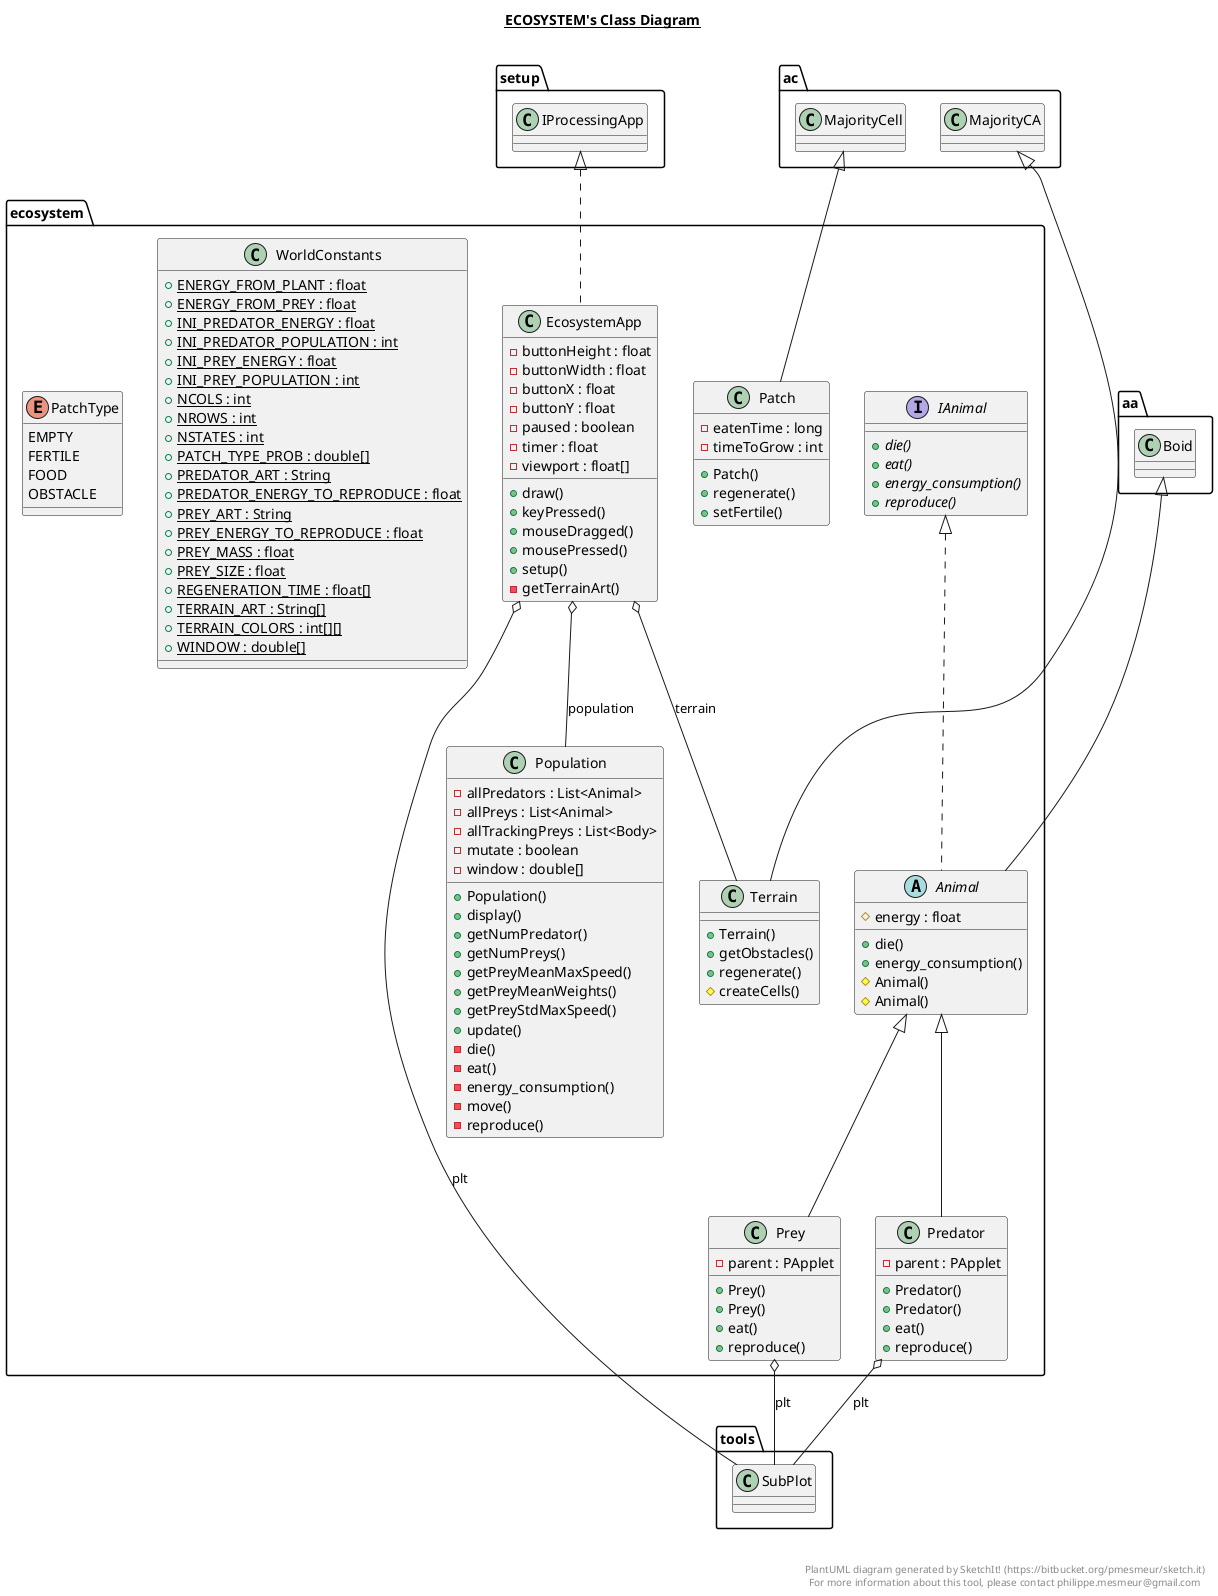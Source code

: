 @startuml

title __ECOSYSTEM's Class Diagram__\n

  namespace ecosystem {
    abstract class ecosystem.Animal {
        # energy : float
        + die()
        + energy_consumption()
        # Animal()
        # Animal()
    }
  }
  

  namespace ecosystem {
    class ecosystem.EcosystemApp {
        - buttonHeight : float
        - buttonWidth : float
        - buttonX : float
        - buttonY : float
        - paused : boolean
        - timer : float
        - viewport : float[]
        + draw()
        + keyPressed()
        + mouseDragged()
        + mousePressed()
        + setup()
        - getTerrainArt()
    }
  }
  

  namespace ecosystem {
    interface ecosystem.IAnimal {
        {abstract} + die()
        {abstract} + eat()
        {abstract} + energy_consumption()
        {abstract} + reproduce()
    }
  }
  

  namespace ecosystem {
    class ecosystem.Patch {
        - eatenTime : long
        - timeToGrow : int
        + Patch()
        + regenerate()
        + setFertile()
    }
  }
  

  namespace ecosystem {
    class ecosystem.Population {
        - allPredators : List<Animal>
        - allPreys : List<Animal>
        - allTrackingPreys : List<Body>
        - mutate : boolean
        - window : double[]
        + Population()
        + display()
        + getNumPredator()
        + getNumPreys()
        + getPreyMeanMaxSpeed()
        + getPreyMeanWeights()
        + getPreyStdMaxSpeed()
        + update()
        - die()
        - eat()
        - energy_consumption()
        - move()
        - reproduce()
    }
  }
  

  namespace ecosystem {
    class ecosystem.Predator {
        - parent : PApplet
        + Predator()
        + Predator()
        + eat()
        + reproduce()
    }
  }
  

  namespace ecosystem {
    class ecosystem.Prey {
        - parent : PApplet
        + Prey()
        + Prey()
        + eat()
        + reproduce()
    }
  }
  

  namespace ecosystem {
    class ecosystem.Terrain {
        + Terrain()
        + getObstacles()
        + regenerate()
        # createCells()
    }
  }
  

  namespace ecosystem {
    class ecosystem.WorldConstants {
        {static} + ENERGY_FROM_PLANT : float
        {static} + ENERGY_FROM_PREY : float
        {static} + INI_PREDATOR_ENERGY : float
        {static} + INI_PREDATOR_POPULATION : int
        {static} + INI_PREY_ENERGY : float
        {static} + INI_PREY_POPULATION : int
        {static} + NCOLS : int
        {static} + NROWS : int
        {static} + NSTATES : int
        {static} + PATCH_TYPE_PROB : double[]
        {static} + PREDATOR_ART : String
        {static} + PREDATOR_ENERGY_TO_REPRODUCE : float
        {static} + PREY_ART : String
        {static} + PREY_ENERGY_TO_REPRODUCE : float
        {static} + PREY_MASS : float
        {static} + PREY_SIZE : float
        {static} + REGENERATION_TIME : float[]
        {static} + TERRAIN_ART : String[]
        {static} + TERRAIN_COLORS : int[][]
        {static} + WINDOW : double[]
    }
  }
  

  namespace ecosystem {
    enum PatchType {
      EMPTY
      FERTILE
      FOOD
      OBSTACLE
    }
  }
  

  ecosystem.Animal .up.|> ecosystem.IAnimal
  ecosystem.Animal -up-|> aa.Boid
  ecosystem.EcosystemApp .up.|> setup.IProcessingApp
  ecosystem.EcosystemApp o-- tools.SubPlot : plt
  ecosystem.EcosystemApp o-- ecosystem.Population : population
  ecosystem.EcosystemApp o-- ecosystem.Terrain : terrain
  ecosystem.Patch -up-|> ac.MajorityCell
  ecosystem.Predator -up-|> ecosystem.Animal
  ecosystem.Predator o-- tools.SubPlot : plt
  ecosystem.Prey -up-|> ecosystem.Animal
  ecosystem.Prey o-- tools.SubPlot : plt
  ecosystem.Terrain -up-|> ac.MajorityCA
  ecosystem.WorldConstants +-down- ecosystem.WorldConstants.PatchType


right footer


PlantUML diagram generated by SketchIt! (https://bitbucket.org/pmesmeur/sketch.it)
For more information about this tool, please contact philippe.mesmeur@gmail.com
endfooter

@enduml
